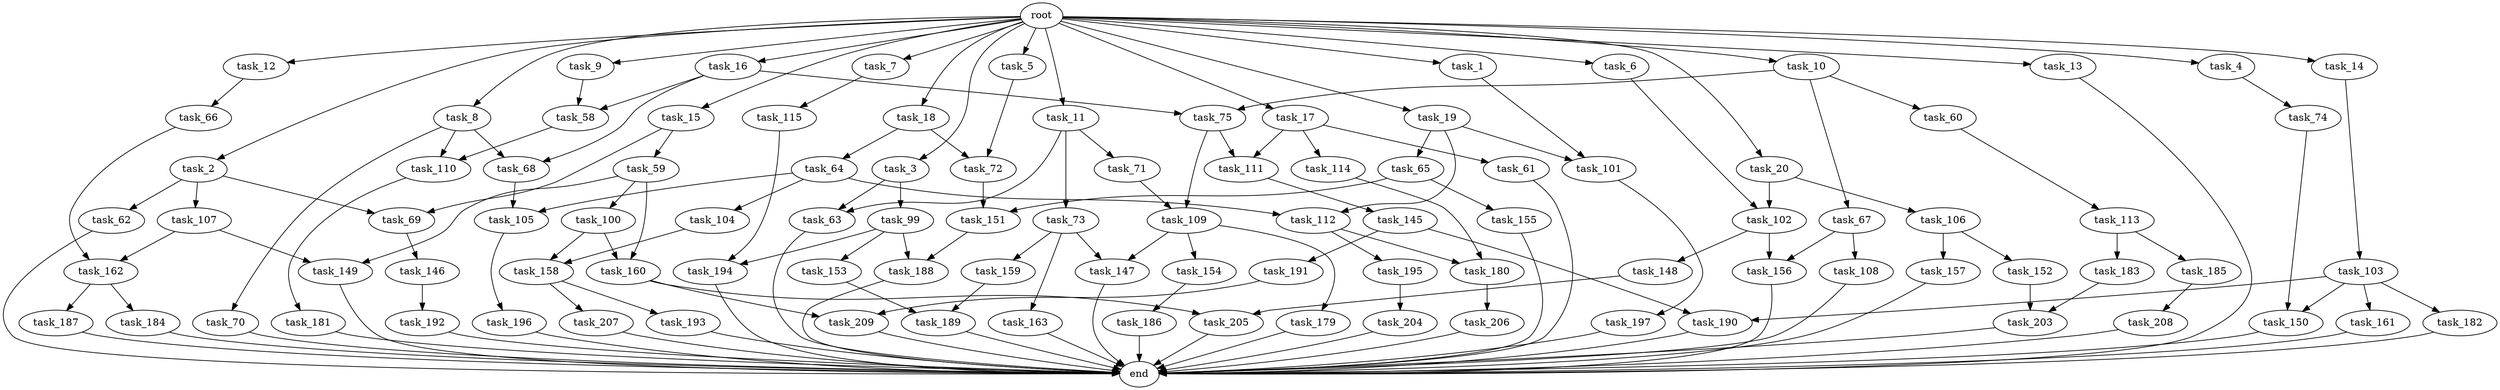 digraph G {
  task_67 [size="3435973836.800000"];
  task_193 [size="30923764531.200001"];
  task_12 [size="102.400000"];
  task_73 [size="54975581388.800003"];
  task_5 [size="102.400000"];
  task_63 [size="58411555225.600006"];
  task_196 [size="85899345920.000000"];
  task_17 [size="102.400000"];
  task_2 [size="102.400000"];
  task_203 [size="97066260889.600006"];
  task_197 [size="21474836480.000000"];
  task_207 [size="30923764531.200001"];
  task_60 [size="3435973836.800000"];
  task_102 [size="38654705664.000000"];
  task_15 [size="102.400000"];
  task_163 [size="13743895347.200001"];
  task_58 [size="11166914969.600000"];
  task_11 [size="102.400000"];
  task_150 [size="38654705664.000000"];
  task_151 [size="76450417868.800003"];
  task_109 [size="63565515980.800003"];
  task_154 [size="21474836480.000000"];
  task_191 [size="69578470195.199997"];
  task_64 [size="30923764531.200001"];
  task_104 [size="21474836480.000000"];
  root [size="0.000000"];
  task_72 [size="100502234726.400009"];
  task_69 [size="124554051584.000000"];
  task_8 [size="102.400000"];
  task_74 [size="13743895347.200001"];
  task_152 [size="69578470195.199997"];
  task_190 [size="77309411328.000000"];
  task_114 [size="3435973836.800000"];
  task_189 [size="127990025420.800003"];
  task_155 [size="21474836480.000000"];
  task_18 [size="102.400000"];
  task_103 [size="54975581388.800003"];
  task_180 [size="44667659878.400002"];
  task_194 [size="44667659878.400002"];
  task_105 [size="76450417868.800003"];
  task_106 [size="7730941132.800000"];
  task_66 [size="7730941132.800000"];
  task_206 [size="21474836480.000000"];
  task_186 [size="13743895347.200001"];
  task_195 [size="30923764531.200001"];
  task_179 [size="21474836480.000000"];
  task_188 [size="99643241267.200012"];
  task_182 [size="7730941132.800000"];
  task_156 [size="93630287052.800003"];
  task_99 [size="3435973836.800000"];
  task_148 [size="7730941132.800000"];
  task_1 [size="102.400000"];
  task_3 [size="102.400000"];
  task_185 [size="42090679500.800003"];
  task_147 [size="35218731827.200005"];
  task_157 [size="69578470195.199997"];
  task_7 [size="102.400000"];
  task_75 [size="6871947673.600000"];
  task_9 [size="102.400000"];
  task_100 [size="21474836480.000000"];
  task_149 [size="52398601011.200005"];
  task_183 [size="42090679500.800003"];
  task_187 [size="54975581388.800003"];
  end [size="0.000000"];
  task_111 [size="45526653337.600006"];
  task_146 [size="30923764531.200001"];
  task_16 [size="102.400000"];
  task_158 [size="93630287052.800003"];
  task_19 [size="102.400000"];
  task_159 [size="13743895347.200001"];
  task_20 [size="102.400000"];
  task_6 [size="102.400000"];
  task_101 [size="107374182400.000000"];
  task_62 [size="54975581388.800003"];
  task_192 [size="54975581388.800003"];
  task_112 [size="42949672960.000000"];
  task_65 [size="21474836480.000000"];
  task_115 [size="7730941132.800000"];
  task_113 [size="21474836480.000000"];
  task_4 [size="102.400000"];
  task_160 [size="29205777612.800003"];
  task_184 [size="54975581388.800003"];
  task_204 [size="69578470195.199997"];
  task_68 [size="45526653337.600006"];
  task_162 [size="85899345920.000000"];
  task_208 [size="54975581388.800003"];
  task_61 [size="3435973836.800000"];
  task_209 [size="24910810316.800003"];
  task_59 [size="69578470195.199997"];
  task_70 [size="42090679500.800003"];
  task_161 [size="7730941132.800000"];
  task_13 [size="102.400000"];
  task_145 [size="7730941132.800000"];
  task_71 [size="54975581388.800003"];
  task_181 [size="7730941132.800000"];
  task_10 [size="102.400000"];
  task_107 [size="54975581388.800003"];
  task_110 [size="45526653337.600006"];
  task_205 [size="29205777612.800003"];
  task_108 [size="85899345920.000000"];
  task_153 [size="13743895347.200001"];
  task_14 [size="102.400000"];

  task_67 -> task_108 [size="838860800.000000"];
  task_67 -> task_156 [size="838860800.000000"];
  task_193 -> end [size="1.000000"];
  task_12 -> task_66 [size="75497472.000000"];
  task_73 -> task_147 [size="134217728.000000"];
  task_73 -> task_159 [size="134217728.000000"];
  task_73 -> task_163 [size="134217728.000000"];
  task_5 -> task_72 [size="679477248.000000"];
  task_63 -> end [size="1.000000"];
  task_196 -> end [size="1.000000"];
  task_17 -> task_111 [size="33554432.000000"];
  task_17 -> task_114 [size="33554432.000000"];
  task_17 -> task_61 [size="33554432.000000"];
  task_2 -> task_62 [size="536870912.000000"];
  task_2 -> task_69 [size="536870912.000000"];
  task_2 -> task_107 [size="536870912.000000"];
  task_203 -> end [size="1.000000"];
  task_197 -> end [size="1.000000"];
  task_207 -> end [size="1.000000"];
  task_60 -> task_113 [size="209715200.000000"];
  task_102 -> task_156 [size="75497472.000000"];
  task_102 -> task_148 [size="75497472.000000"];
  task_15 -> task_59 [size="679477248.000000"];
  task_15 -> task_69 [size="679477248.000000"];
  task_163 -> end [size="1.000000"];
  task_58 -> task_110 [size="33554432.000000"];
  task_11 -> task_63 [size="536870912.000000"];
  task_11 -> task_73 [size="536870912.000000"];
  task_11 -> task_71 [size="536870912.000000"];
  task_150 -> end [size="1.000000"];
  task_151 -> task_188 [size="838860800.000000"];
  task_109 -> task_154 [size="209715200.000000"];
  task_109 -> task_179 [size="209715200.000000"];
  task_109 -> task_147 [size="209715200.000000"];
  task_154 -> task_186 [size="134217728.000000"];
  task_191 -> task_209 [size="33554432.000000"];
  task_64 -> task_104 [size="209715200.000000"];
  task_64 -> task_112 [size="209715200.000000"];
  task_64 -> task_105 [size="209715200.000000"];
  task_104 -> task_158 [size="838860800.000000"];
  root -> task_7 [size="1.000000"];
  root -> task_8 [size="1.000000"];
  root -> task_20 [size="1.000000"];
  root -> task_12 [size="1.000000"];
  root -> task_18 [size="1.000000"];
  root -> task_1 [size="1.000000"];
  root -> task_3 [size="1.000000"];
  root -> task_16 [size="1.000000"];
  root -> task_19 [size="1.000000"];
  root -> task_5 [size="1.000000"];
  root -> task_10 [size="1.000000"];
  root -> task_6 [size="1.000000"];
  root -> task_17 [size="1.000000"];
  root -> task_9 [size="1.000000"];
  root -> task_11 [size="1.000000"];
  root -> task_4 [size="1.000000"];
  root -> task_13 [size="1.000000"];
  root -> task_2 [size="1.000000"];
  root -> task_14 [size="1.000000"];
  root -> task_15 [size="1.000000"];
  task_72 -> task_151 [size="536870912.000000"];
  task_69 -> task_146 [size="301989888.000000"];
  task_8 -> task_110 [size="411041792.000000"];
  task_8 -> task_68 [size="411041792.000000"];
  task_8 -> task_70 [size="411041792.000000"];
  task_74 -> task_150 [size="301989888.000000"];
  task_152 -> task_203 [size="536870912.000000"];
  task_190 -> end [size="1.000000"];
  task_114 -> task_180 [size="134217728.000000"];
  task_189 -> end [size="1.000000"];
  task_155 -> end [size="1.000000"];
  task_18 -> task_64 [size="301989888.000000"];
  task_18 -> task_72 [size="301989888.000000"];
  task_103 -> task_182 [size="75497472.000000"];
  task_103 -> task_150 [size="75497472.000000"];
  task_103 -> task_190 [size="75497472.000000"];
  task_103 -> task_161 [size="75497472.000000"];
  task_180 -> task_206 [size="209715200.000000"];
  task_194 -> end [size="1.000000"];
  task_105 -> task_196 [size="838860800.000000"];
  task_106 -> task_152 [size="679477248.000000"];
  task_106 -> task_157 [size="679477248.000000"];
  task_66 -> task_162 [size="536870912.000000"];
  task_206 -> end [size="1.000000"];
  task_186 -> end [size="1.000000"];
  task_195 -> task_204 [size="679477248.000000"];
  task_179 -> end [size="1.000000"];
  task_188 -> end [size="1.000000"];
  task_182 -> end [size="1.000000"];
  task_156 -> end [size="1.000000"];
  task_99 -> task_194 [size="134217728.000000"];
  task_99 -> task_153 [size="134217728.000000"];
  task_99 -> task_188 [size="134217728.000000"];
  task_148 -> task_205 [size="75497472.000000"];
  task_1 -> task_101 [size="838860800.000000"];
  task_3 -> task_63 [size="33554432.000000"];
  task_3 -> task_99 [size="33554432.000000"];
  task_185 -> task_208 [size="536870912.000000"];
  task_147 -> end [size="1.000000"];
  task_157 -> end [size="1.000000"];
  task_7 -> task_115 [size="75497472.000000"];
  task_75 -> task_109 [size="411041792.000000"];
  task_75 -> task_111 [size="411041792.000000"];
  task_9 -> task_58 [size="75497472.000000"];
  task_100 -> task_160 [size="75497472.000000"];
  task_100 -> task_158 [size="75497472.000000"];
  task_149 -> end [size="1.000000"];
  task_183 -> task_203 [size="411041792.000000"];
  task_187 -> end [size="1.000000"];
  task_111 -> task_145 [size="75497472.000000"];
  task_146 -> task_192 [size="536870912.000000"];
  task_16 -> task_75 [size="33554432.000000"];
  task_16 -> task_68 [size="33554432.000000"];
  task_16 -> task_58 [size="33554432.000000"];
  task_158 -> task_193 [size="301989888.000000"];
  task_158 -> task_207 [size="301989888.000000"];
  task_19 -> task_112 [size="209715200.000000"];
  task_19 -> task_65 [size="209715200.000000"];
  task_19 -> task_101 [size="209715200.000000"];
  task_159 -> task_189 [size="838860800.000000"];
  task_20 -> task_106 [size="75497472.000000"];
  task_20 -> task_102 [size="75497472.000000"];
  task_6 -> task_102 [size="301989888.000000"];
  task_101 -> task_197 [size="209715200.000000"];
  task_62 -> end [size="1.000000"];
  task_192 -> end [size="1.000000"];
  task_112 -> task_180 [size="301989888.000000"];
  task_112 -> task_195 [size="301989888.000000"];
  task_65 -> task_155 [size="209715200.000000"];
  task_65 -> task_151 [size="209715200.000000"];
  task_115 -> task_194 [size="301989888.000000"];
  task_113 -> task_183 [size="411041792.000000"];
  task_113 -> task_185 [size="411041792.000000"];
  task_4 -> task_74 [size="134217728.000000"];
  task_160 -> task_205 [size="209715200.000000"];
  task_160 -> task_209 [size="209715200.000000"];
  task_184 -> end [size="1.000000"];
  task_204 -> end [size="1.000000"];
  task_68 -> task_105 [size="536870912.000000"];
  task_162 -> task_187 [size="536870912.000000"];
  task_162 -> task_184 [size="536870912.000000"];
  task_208 -> end [size="1.000000"];
  task_61 -> end [size="1.000000"];
  task_209 -> end [size="1.000000"];
  task_59 -> task_100 [size="209715200.000000"];
  task_59 -> task_149 [size="209715200.000000"];
  task_59 -> task_160 [size="209715200.000000"];
  task_70 -> end [size="1.000000"];
  task_161 -> end [size="1.000000"];
  task_13 -> end [size="1.000000"];
  task_145 -> task_190 [size="679477248.000000"];
  task_145 -> task_191 [size="679477248.000000"];
  task_71 -> task_109 [size="209715200.000000"];
  task_181 -> end [size="1.000000"];
  task_10 -> task_67 [size="33554432.000000"];
  task_10 -> task_60 [size="33554432.000000"];
  task_10 -> task_75 [size="33554432.000000"];
  task_107 -> task_149 [size="301989888.000000"];
  task_107 -> task_162 [size="301989888.000000"];
  task_110 -> task_181 [size="75497472.000000"];
  task_205 -> end [size="1.000000"];
  task_108 -> end [size="1.000000"];
  task_153 -> task_189 [size="411041792.000000"];
  task_14 -> task_103 [size="536870912.000000"];
}
